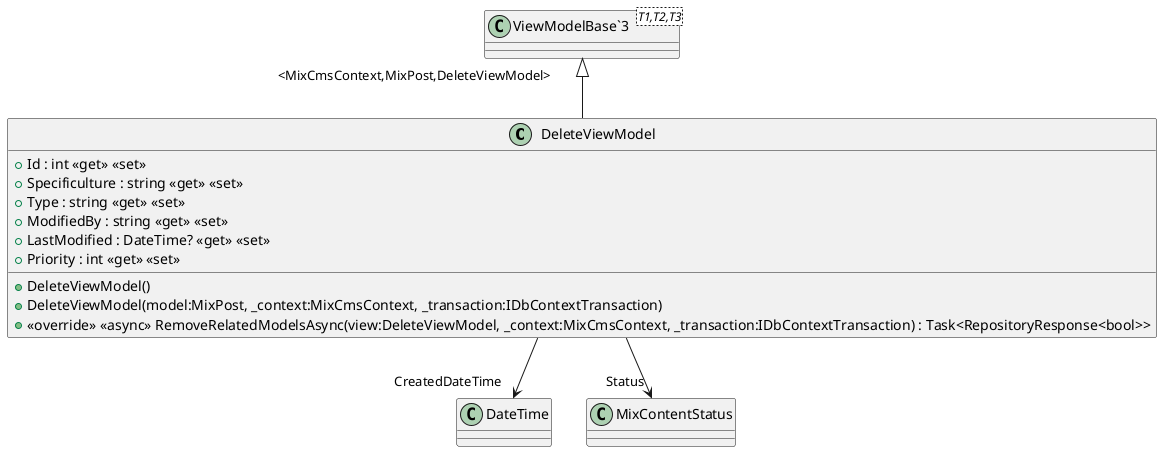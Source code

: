 @startuml
class DeleteViewModel {
    + Id : int <<get>> <<set>>
    + Specificulture : string <<get>> <<set>>
    + Type : string <<get>> <<set>>
    + ModifiedBy : string <<get>> <<set>>
    + LastModified : DateTime? <<get>> <<set>>
    + Priority : int <<get>> <<set>>
    + DeleteViewModel()
    + DeleteViewModel(model:MixPost, _context:MixCmsContext, _transaction:IDbContextTransaction)
    + <<override>> <<async>> RemoveRelatedModelsAsync(view:DeleteViewModel, _context:MixCmsContext, _transaction:IDbContextTransaction) : Task<RepositoryResponse<bool>>
}
class "ViewModelBase`3"<T1,T2,T3> {
}
"ViewModelBase`3" "<MixCmsContext,MixPost,DeleteViewModel>" <|-- DeleteViewModel
DeleteViewModel --> "CreatedDateTime" DateTime
DeleteViewModel --> "Status" MixContentStatus
@enduml

